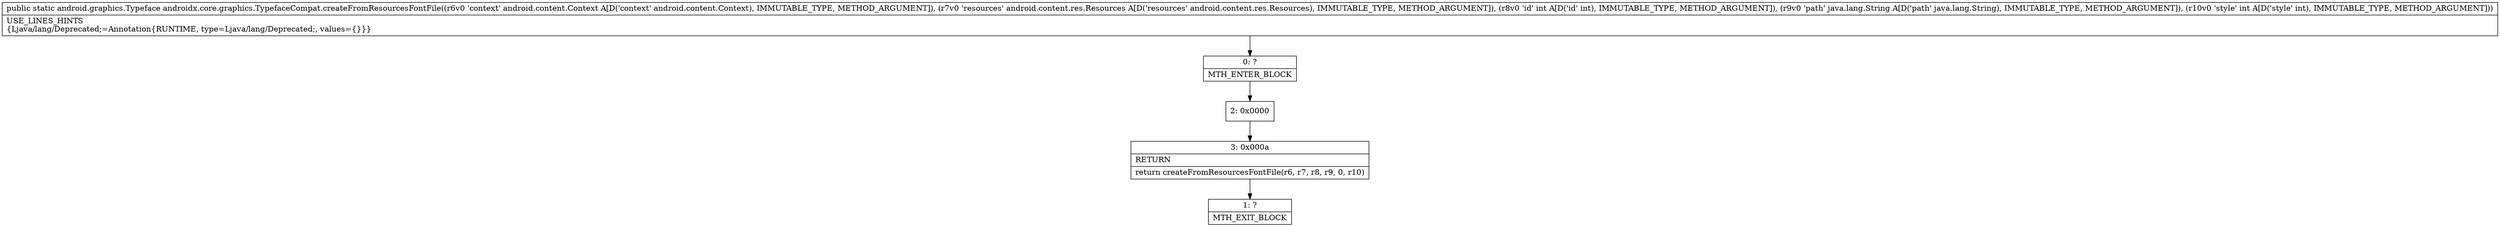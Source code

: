 digraph "CFG forandroidx.core.graphics.TypefaceCompat.createFromResourcesFontFile(Landroid\/content\/Context;Landroid\/content\/res\/Resources;ILjava\/lang\/String;I)Landroid\/graphics\/Typeface;" {
Node_0 [shape=record,label="{0\:\ ?|MTH_ENTER_BLOCK\l}"];
Node_2 [shape=record,label="{2\:\ 0x0000}"];
Node_3 [shape=record,label="{3\:\ 0x000a|RETURN\l|return createFromResourcesFontFile(r6, r7, r8, r9, 0, r10)\l}"];
Node_1 [shape=record,label="{1\:\ ?|MTH_EXIT_BLOCK\l}"];
MethodNode[shape=record,label="{public static android.graphics.Typeface androidx.core.graphics.TypefaceCompat.createFromResourcesFontFile((r6v0 'context' android.content.Context A[D('context' android.content.Context), IMMUTABLE_TYPE, METHOD_ARGUMENT]), (r7v0 'resources' android.content.res.Resources A[D('resources' android.content.res.Resources), IMMUTABLE_TYPE, METHOD_ARGUMENT]), (r8v0 'id' int A[D('id' int), IMMUTABLE_TYPE, METHOD_ARGUMENT]), (r9v0 'path' java.lang.String A[D('path' java.lang.String), IMMUTABLE_TYPE, METHOD_ARGUMENT]), (r10v0 'style' int A[D('style' int), IMMUTABLE_TYPE, METHOD_ARGUMENT]))  | USE_LINES_HINTS\l\{Ljava\/lang\/Deprecated;=Annotation\{RUNTIME, type=Ljava\/lang\/Deprecated;, values=\{\}\}\}\l}"];
MethodNode -> Node_0;Node_0 -> Node_2;
Node_2 -> Node_3;
Node_3 -> Node_1;
}

